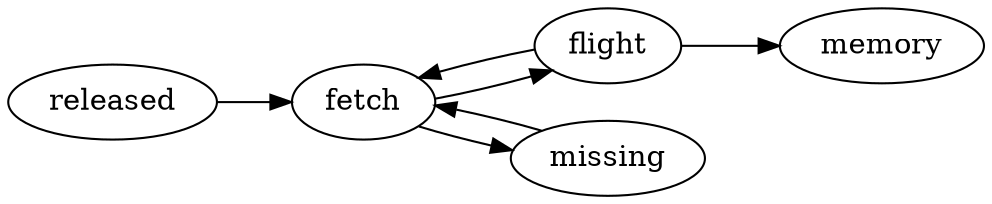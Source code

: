digraph{
    graph [
        bgcolor="#FFFFFFF00",
        rankdir=LR,
        ];

    released -> fetch;
    fetch -> flight;
    flight -> fetch;
    fetch -> missing;
    missing -> fetch;
    flight -> memory;
}
